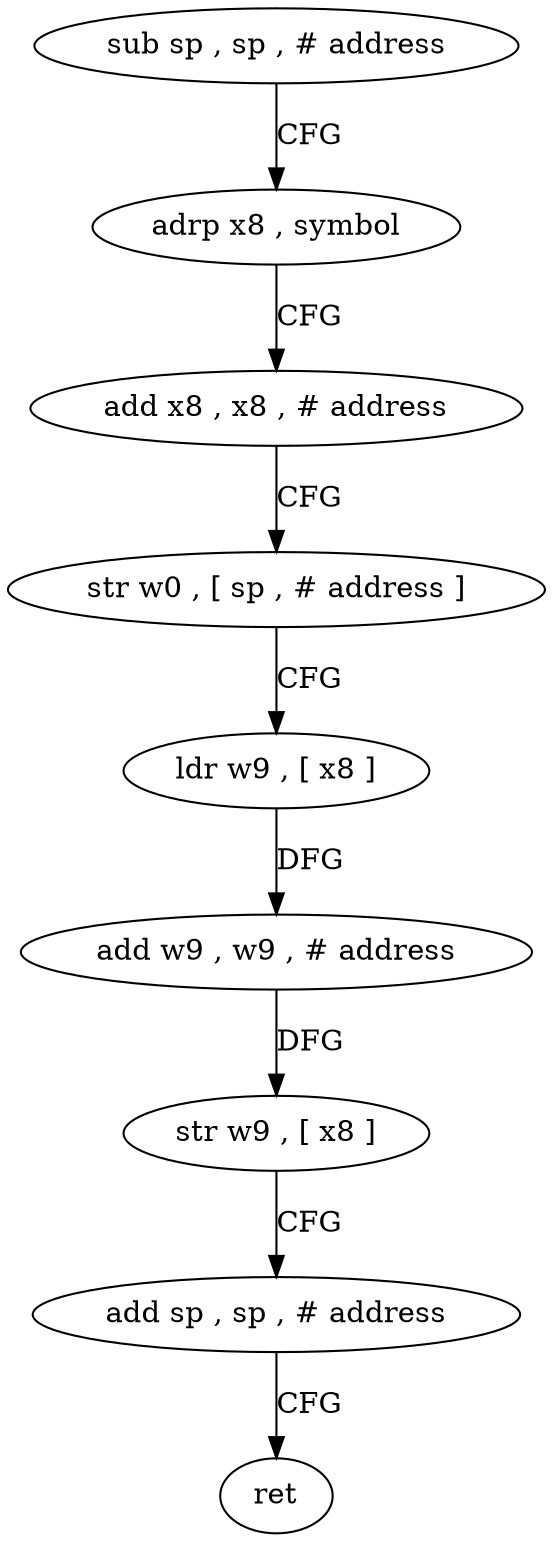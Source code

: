 digraph "func" {
"4228156" [label = "sub sp , sp , # address" ]
"4228160" [label = "adrp x8 , symbol" ]
"4228164" [label = "add x8 , x8 , # address" ]
"4228168" [label = "str w0 , [ sp , # address ]" ]
"4228172" [label = "ldr w9 , [ x8 ]" ]
"4228176" [label = "add w9 , w9 , # address" ]
"4228180" [label = "str w9 , [ x8 ]" ]
"4228184" [label = "add sp , sp , # address" ]
"4228188" [label = "ret" ]
"4228156" -> "4228160" [ label = "CFG" ]
"4228160" -> "4228164" [ label = "CFG" ]
"4228164" -> "4228168" [ label = "CFG" ]
"4228168" -> "4228172" [ label = "CFG" ]
"4228172" -> "4228176" [ label = "DFG" ]
"4228176" -> "4228180" [ label = "DFG" ]
"4228180" -> "4228184" [ label = "CFG" ]
"4228184" -> "4228188" [ label = "CFG" ]
}
